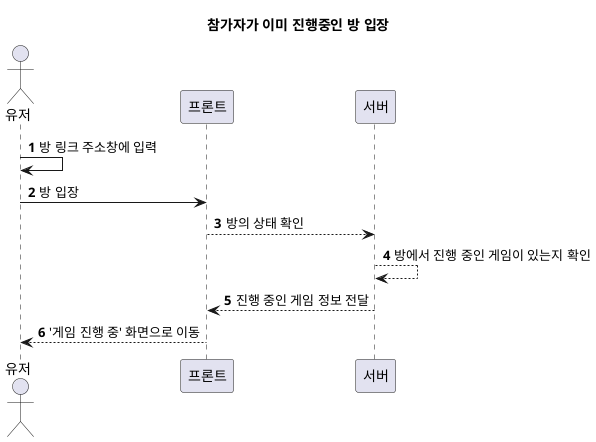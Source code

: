 @startuml
!pragma layout smetana

actor 유저 as user
participant 프론트 as fe
participant 서버 as server

title 참가자가 이미 진행중인 방 입장

autonumber
user -> user: 방 링크 주소창에 입력
user -> fe: 방 입장
fe --> server: 방의 상태 확인
server --> server: 방에서 진행 중인 게임이 있는지 확인
server --> fe: 진행 중인 게임 정보 전달
fe --> user: '게임 진행 중' 화면으로 이동

@enduml

